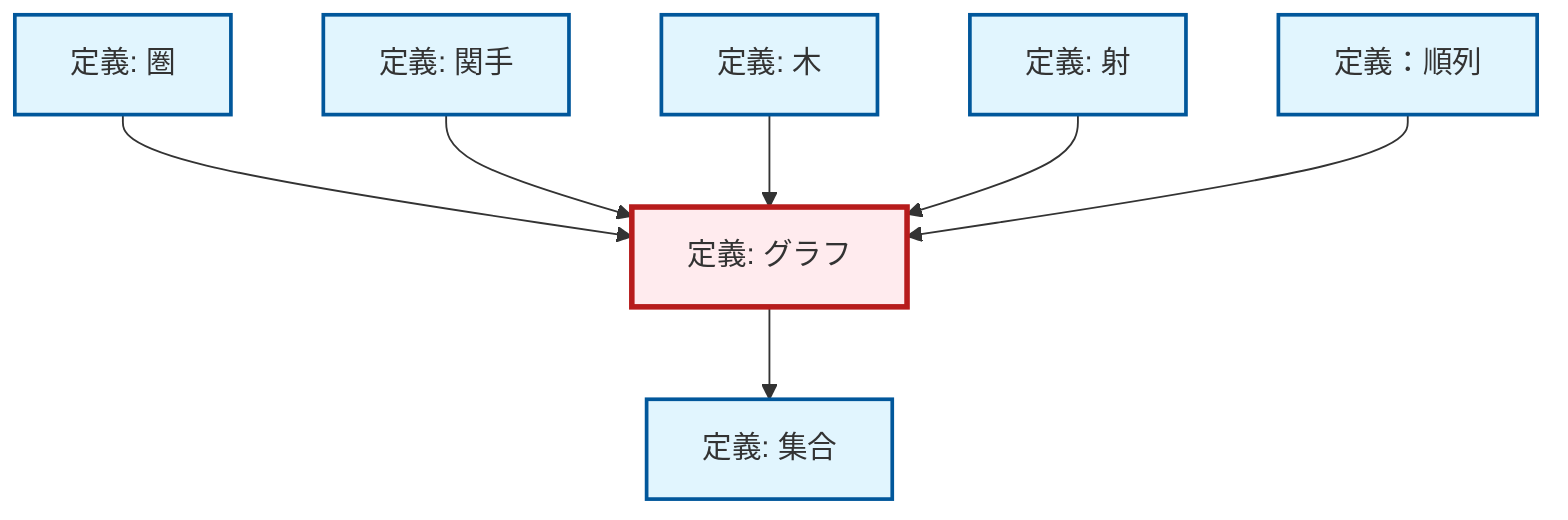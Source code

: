 graph TD
    classDef definition fill:#e1f5fe,stroke:#01579b,stroke-width:2px
    classDef theorem fill:#f3e5f5,stroke:#4a148c,stroke-width:2px
    classDef axiom fill:#fff3e0,stroke:#e65100,stroke-width:2px
    classDef example fill:#e8f5e9,stroke:#1b5e20,stroke-width:2px
    classDef current fill:#ffebee,stroke:#b71c1c,stroke-width:3px
    def-tree["定義: 木"]:::definition
    def-category["定義: 圏"]:::definition
    def-set["定義: 集合"]:::definition
    def-morphism["定義: 射"]:::definition
    def-graph["定義: グラフ"]:::definition
    def-functor["定義: 関手"]:::definition
    def-permutation["定義：順列"]:::definition
    def-graph --> def-set
    def-category --> def-graph
    def-functor --> def-graph
    def-tree --> def-graph
    def-morphism --> def-graph
    def-permutation --> def-graph
    class def-graph current